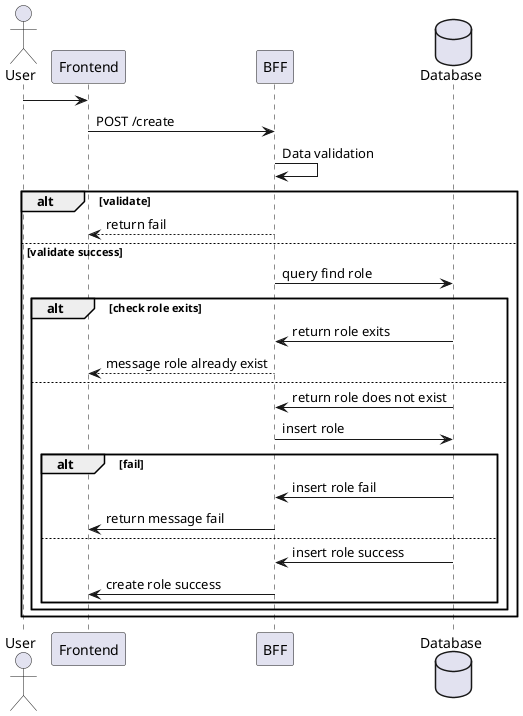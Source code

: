 @startuml create role

actor User as user
participant Frontend as fe
participant BFF as bff
database Database as db



user->fe
fe->bff: POST /create
bff->bff: Data validation
alt validate
    fe <-- bff : return fail
   
else validate success
 
    bff->db: query find role
 
    alt check role exits
       bff<-db: return role exits
        fe<--bff: message role already exist
    else 
       bff<-db: return role does not exist
        bff -> db : insert role
        alt fail
        bff <- db :insert role fail
        bff->fe: return message fail
        else
        bff <- db :insert role success
        bff->fe: create role success
        end
    end
end